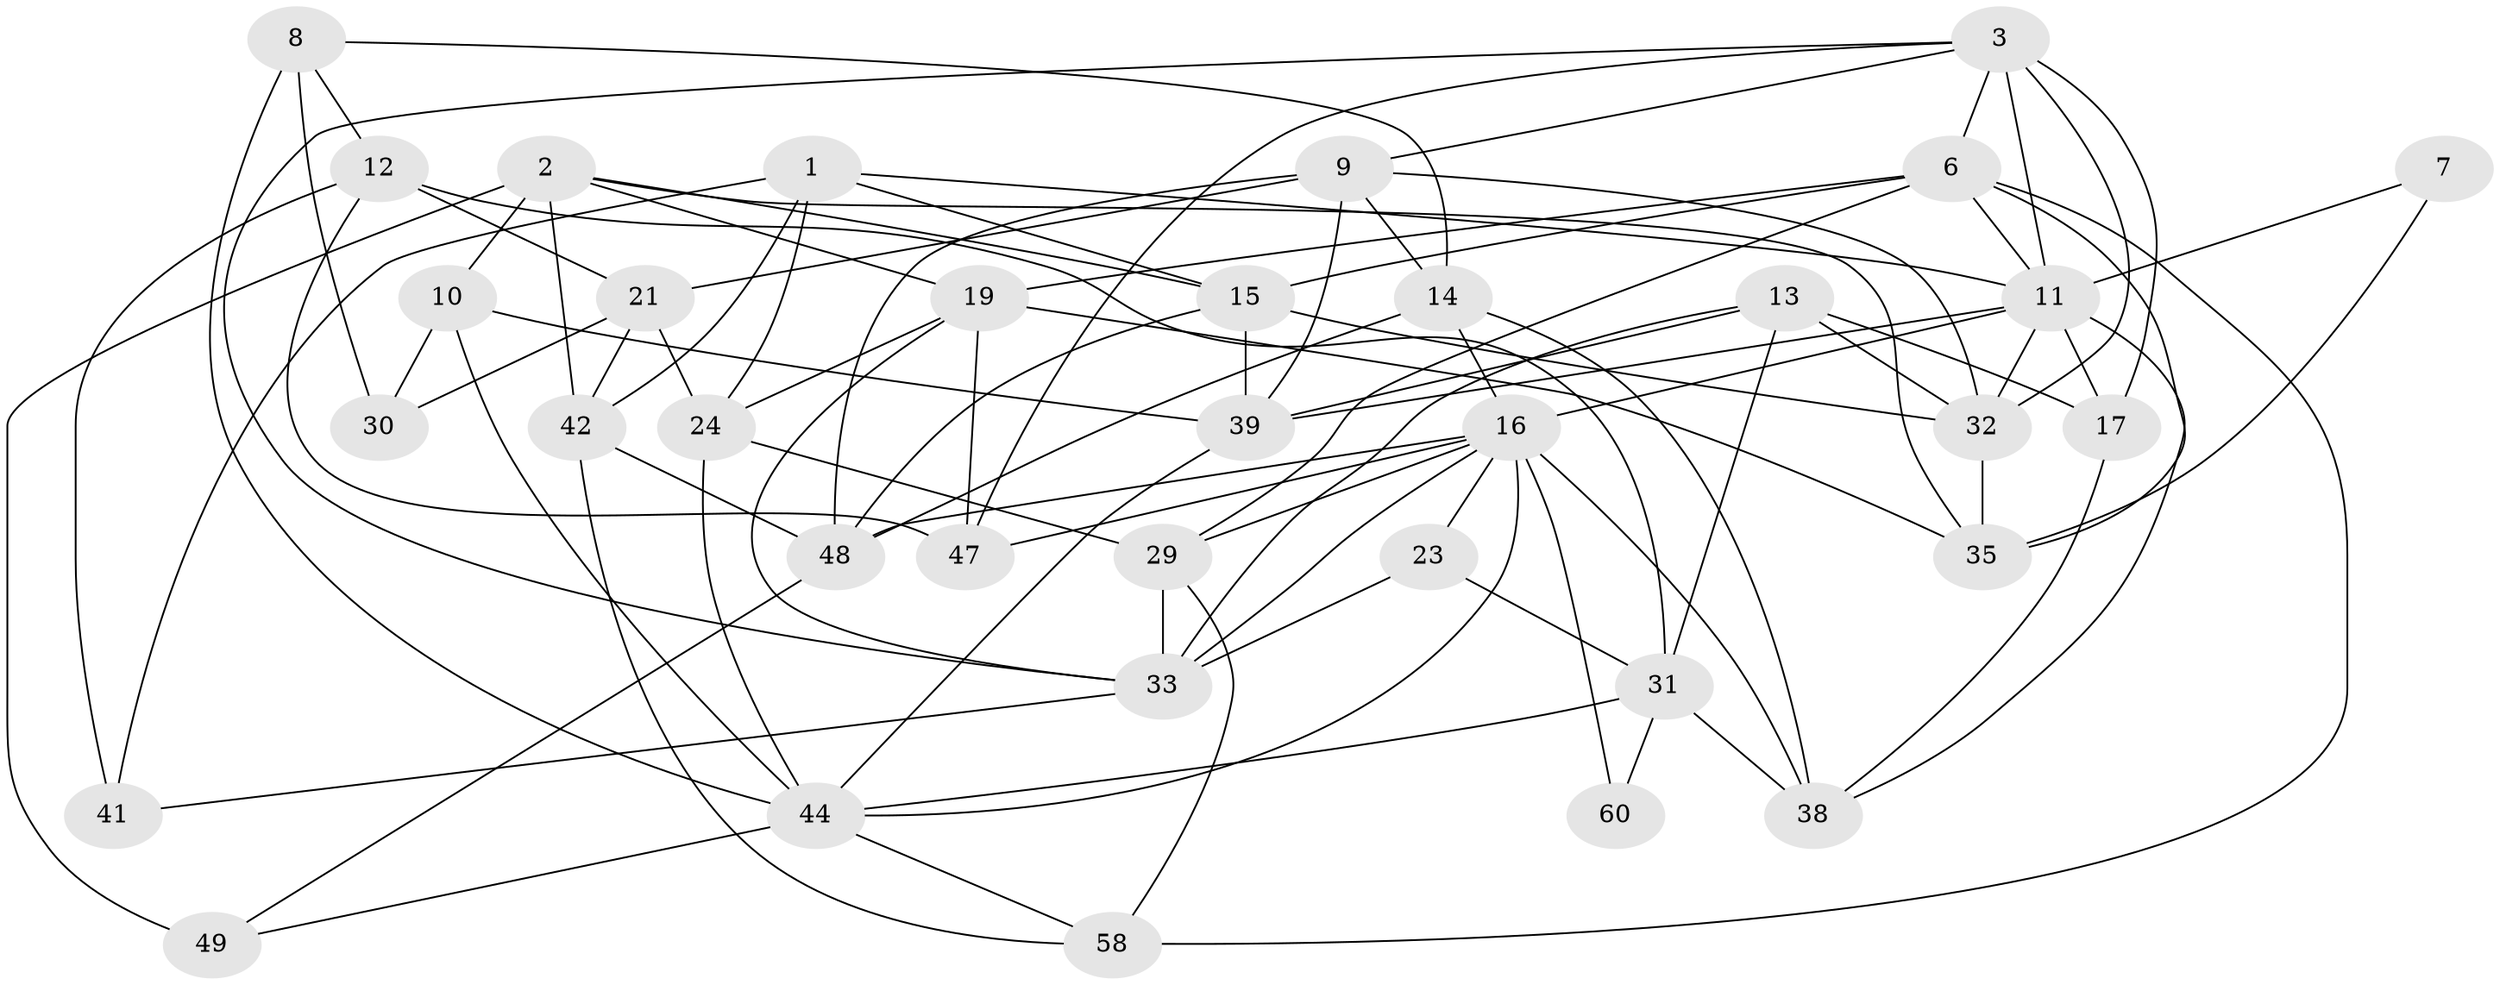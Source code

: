 // original degree distribution, {2: 0.14516129032258066, 3: 0.2903225806451613, 5: 0.24193548387096775, 6: 0.11290322580645161, 4: 0.1774193548387097, 8: 0.016129032258064516, 7: 0.016129032258064516}
// Generated by graph-tools (version 1.1) at 2025/11/02/27/25 16:11:17]
// undirected, 35 vertices, 91 edges
graph export_dot {
graph [start="1"]
  node [color=gray90,style=filled];
  1 [super="+61"];
  2 [super="+5"];
  3 [super="+4"];
  6 [super="+34"];
  7;
  8 [super="+43"];
  9 [super="+20"];
  10 [super="+55"];
  11 [super="+27"];
  12 [super="+28"];
  13 [super="+51"];
  14 [super="+25"];
  15 [super="+36"];
  16 [super="+59"];
  17 [super="+18"];
  19 [super="+45"];
  21 [super="+22"];
  23 [super="+26"];
  24 [super="+53"];
  29 [super="+46"];
  30;
  31 [super="+62"];
  32 [super="+37"];
  33 [super="+56"];
  35 [super="+40"];
  38 [super="+54"];
  39;
  41;
  42;
  44 [super="+57"];
  47 [super="+52"];
  48 [super="+50"];
  49;
  58;
  60;
  1 -- 24;
  1 -- 41;
  1 -- 42;
  1 -- 11;
  1 -- 15;
  2 -- 42;
  2 -- 49;
  2 -- 35;
  2 -- 19;
  2 -- 10 [weight=2];
  2 -- 15;
  3 -- 17;
  3 -- 32 [weight=2];
  3 -- 6;
  3 -- 9;
  3 -- 11;
  3 -- 47;
  3 -- 33;
  6 -- 15;
  6 -- 19;
  6 -- 58;
  6 -- 35;
  6 -- 11;
  6 -- 29;
  7 -- 11 [weight=2];
  7 -- 35;
  8 -- 12;
  8 -- 44;
  8 -- 14;
  8 -- 30;
  9 -- 48;
  9 -- 14;
  9 -- 21;
  9 -- 39;
  9 -- 32;
  10 -- 39;
  10 -- 44;
  10 -- 30;
  11 -- 39;
  11 -- 16;
  11 -- 17;
  11 -- 38;
  11 -- 32;
  12 -- 31;
  12 -- 21;
  12 -- 41;
  12 -- 47;
  13 -- 33;
  13 -- 39;
  13 -- 32;
  13 -- 31;
  13 -- 17 [weight=2];
  14 -- 38;
  14 -- 16;
  14 -- 48;
  15 -- 32;
  15 -- 48;
  15 -- 39;
  16 -- 33 [weight=2];
  16 -- 38;
  16 -- 48;
  16 -- 23;
  16 -- 60;
  16 -- 47;
  16 -- 29;
  16 -- 44;
  17 -- 38;
  19 -- 24;
  19 -- 47;
  19 -- 35;
  19 -- 33;
  21 -- 42;
  21 -- 30;
  21 -- 24;
  23 -- 31;
  23 -- 33;
  24 -- 29;
  24 -- 44;
  29 -- 33;
  29 -- 58;
  31 -- 38 [weight=2];
  31 -- 60;
  31 -- 44;
  32 -- 35;
  33 -- 41;
  39 -- 44;
  42 -- 48;
  42 -- 58;
  44 -- 58;
  44 -- 49;
  48 -- 49;
}
